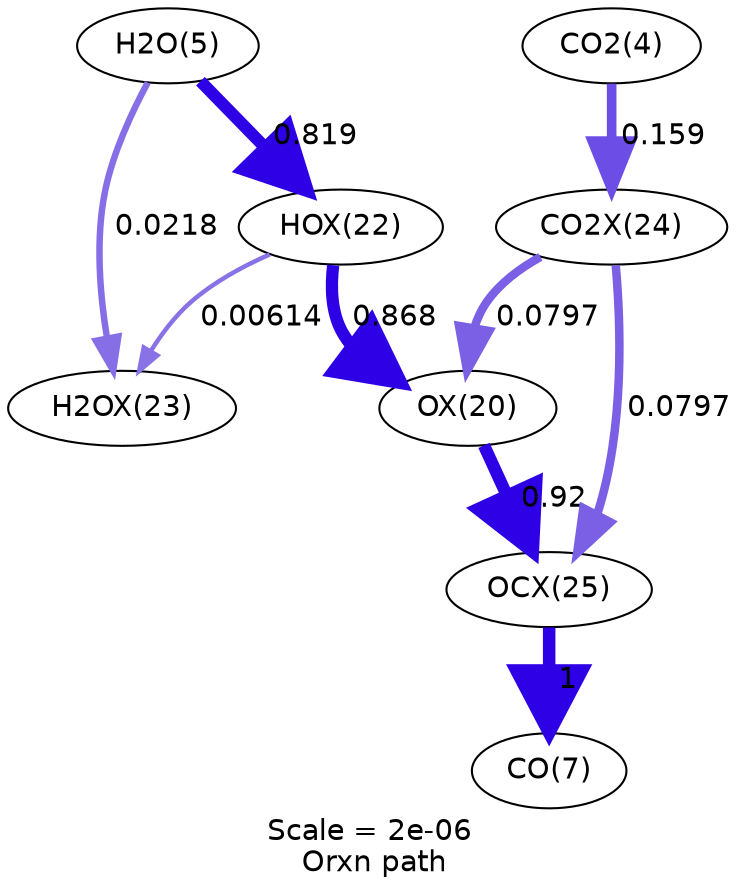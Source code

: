 digraph reaction_paths {
center=1;
s26 -> s24[fontname="Helvetica", style="setlinewidth(5.89)", arrowsize=2.95, color="0.7, 1.37, 0.9"
, label=" 0.868"];
s24 -> s29[fontname="Helvetica", style="setlinewidth(5.94)", arrowsize=2.97, color="0.7, 1.42, 0.9"
, label=" 0.92"];
s28 -> s24[fontname="Helvetica", style="setlinewidth(4.09)", arrowsize=2.05, color="0.7, 0.58, 0.9"
, label=" 0.0797"];
s6 -> s26[fontname="Helvetica", style="setlinewidth(5.85)", arrowsize=2.92, color="0.7, 1.32, 0.9"
, label=" 0.819"];
s26 -> s27[fontname="Helvetica", style="setlinewidth(2.15)", arrowsize=1.08, color="0.7, 0.506, 0.9"
, label=" 0.00614"];
s6 -> s27[fontname="Helvetica", style="setlinewidth(3.11)", arrowsize=1.56, color="0.7, 0.522, 0.9"
, label=" 0.0218"];
s29 -> s8[fontname="Helvetica", style="setlinewidth(6)", arrowsize=3, color="0.7, 1.5, 0.9"
, label=" 1"];
s28 -> s29[fontname="Helvetica", style="setlinewidth(4.09)", arrowsize=2.05, color="0.7, 0.58, 0.9"
, label=" 0.0797"];
s5 -> s28[fontname="Helvetica", style="setlinewidth(4.61)", arrowsize=2.31, color="0.7, 0.659, 0.9"
, label=" 0.159"];
s5 [ fontname="Helvetica", label="CO2(4)"];
s6 [ fontname="Helvetica", label="H2O(5)"];
s8 [ fontname="Helvetica", label="CO(7)"];
s24 [ fontname="Helvetica", label="OX(20)"];
s26 [ fontname="Helvetica", label="HOX(22)"];
s27 [ fontname="Helvetica", label="H2OX(23)"];
s28 [ fontname="Helvetica", label="CO2X(24)"];
s29 [ fontname="Helvetica", label="OCX(25)"];
 label = "Scale = 2e-06\l Orxn path";
 fontname = "Helvetica";
}
